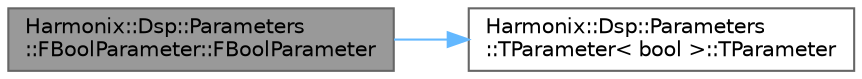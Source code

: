 digraph "Harmonix::Dsp::Parameters::FBoolParameter::FBoolParameter"
{
 // INTERACTIVE_SVG=YES
 // LATEX_PDF_SIZE
  bgcolor="transparent";
  edge [fontname=Helvetica,fontsize=10,labelfontname=Helvetica,labelfontsize=10];
  node [fontname=Helvetica,fontsize=10,shape=box,height=0.2,width=0.4];
  rankdir="LR";
  Node1 [id="Node000001",label="Harmonix::Dsp::Parameters\l::FBoolParameter::FBoolParameter",height=0.2,width=0.4,color="gray40", fillcolor="grey60", style="filled", fontcolor="black",tooltip=" "];
  Node1 -> Node2 [id="edge1_Node000001_Node000002",color="steelblue1",style="solid",tooltip=" "];
  Node2 [id="Node000002",label="Harmonix::Dsp::Parameters\l::TParameter\< bool \>::TParameter",height=0.2,width=0.4,color="grey40", fillcolor="white", style="filled",URL="$d9/d4b/classHarmonix_1_1Dsp_1_1Parameters_1_1TParameter.html#ae0ddbf1d7a4284e964d8c0140e965e70",tooltip=" "];
}
